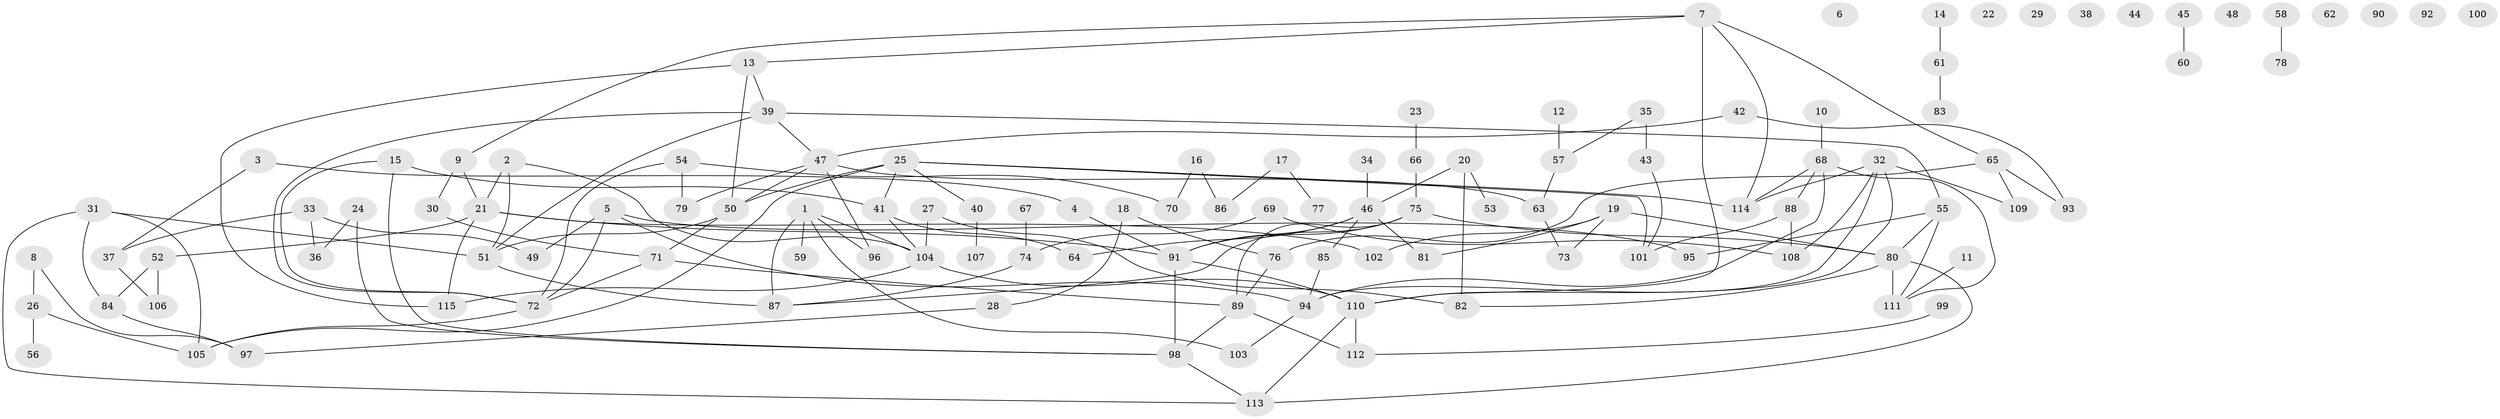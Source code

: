 // coarse degree distribution, {4: 0.06382978723404255, 2: 0.1702127659574468, 6: 0.0425531914893617, 7: 0.02127659574468085, 0: 0.2765957446808511, 19: 0.02127659574468085, 3: 0.14893617021276595, 1: 0.10638297872340426, 11: 0.02127659574468085, 5: 0.10638297872340426, 8: 0.02127659574468085}
// Generated by graph-tools (version 1.1) at 2025/16/03/04/25 18:16:31]
// undirected, 115 vertices, 154 edges
graph export_dot {
graph [start="1"]
  node [color=gray90,style=filled];
  1;
  2;
  3;
  4;
  5;
  6;
  7;
  8;
  9;
  10;
  11;
  12;
  13;
  14;
  15;
  16;
  17;
  18;
  19;
  20;
  21;
  22;
  23;
  24;
  25;
  26;
  27;
  28;
  29;
  30;
  31;
  32;
  33;
  34;
  35;
  36;
  37;
  38;
  39;
  40;
  41;
  42;
  43;
  44;
  45;
  46;
  47;
  48;
  49;
  50;
  51;
  52;
  53;
  54;
  55;
  56;
  57;
  58;
  59;
  60;
  61;
  62;
  63;
  64;
  65;
  66;
  67;
  68;
  69;
  70;
  71;
  72;
  73;
  74;
  75;
  76;
  77;
  78;
  79;
  80;
  81;
  82;
  83;
  84;
  85;
  86;
  87;
  88;
  89;
  90;
  91;
  92;
  93;
  94;
  95;
  96;
  97;
  98;
  99;
  100;
  101;
  102;
  103;
  104;
  105;
  106;
  107;
  108;
  109;
  110;
  111;
  112;
  113;
  114;
  115;
  1 -- 59;
  1 -- 87;
  1 -- 96;
  1 -- 103;
  1 -- 104;
  2 -- 21;
  2 -- 51;
  2 -- 104;
  3 -- 4;
  3 -- 37;
  4 -- 91;
  5 -- 49;
  5 -- 72;
  5 -- 94;
  5 -- 95;
  7 -- 9;
  7 -- 13;
  7 -- 65;
  7 -- 110;
  7 -- 114;
  8 -- 26;
  8 -- 97;
  9 -- 21;
  9 -- 30;
  10 -- 68;
  11 -- 111;
  12 -- 57;
  13 -- 39;
  13 -- 50;
  13 -- 115;
  14 -- 61;
  15 -- 41;
  15 -- 72;
  15 -- 98;
  16 -- 70;
  16 -- 86;
  17 -- 77;
  17 -- 86;
  18 -- 28;
  18 -- 76;
  19 -- 73;
  19 -- 80;
  19 -- 81;
  19 -- 102;
  20 -- 46;
  20 -- 53;
  20 -- 82;
  21 -- 52;
  21 -- 91;
  21 -- 102;
  21 -- 115;
  23 -- 66;
  24 -- 36;
  24 -- 98;
  25 -- 40;
  25 -- 41;
  25 -- 50;
  25 -- 101;
  25 -- 105;
  25 -- 114;
  26 -- 56;
  26 -- 105;
  27 -- 82;
  27 -- 104;
  28 -- 97;
  30 -- 71;
  31 -- 51;
  31 -- 84;
  31 -- 105;
  31 -- 113;
  32 -- 94;
  32 -- 108;
  32 -- 109;
  32 -- 110;
  32 -- 114;
  33 -- 36;
  33 -- 37;
  33 -- 49;
  34 -- 46;
  35 -- 43;
  35 -- 57;
  37 -- 106;
  39 -- 47;
  39 -- 51;
  39 -- 55;
  39 -- 72;
  40 -- 107;
  41 -- 64;
  41 -- 104;
  42 -- 47;
  42 -- 93;
  43 -- 101;
  45 -- 60;
  46 -- 64;
  46 -- 81;
  46 -- 85;
  46 -- 91;
  47 -- 50;
  47 -- 63;
  47 -- 79;
  47 -- 96;
  50 -- 51;
  50 -- 71;
  51 -- 87;
  52 -- 84;
  52 -- 106;
  54 -- 70;
  54 -- 72;
  54 -- 79;
  55 -- 80;
  55 -- 95;
  55 -- 111;
  57 -- 63;
  58 -- 78;
  61 -- 83;
  63 -- 73;
  65 -- 76;
  65 -- 93;
  65 -- 109;
  66 -- 75;
  67 -- 74;
  68 -- 88;
  68 -- 94;
  68 -- 111;
  68 -- 114;
  69 -- 74;
  69 -- 108;
  71 -- 72;
  71 -- 89;
  72 -- 105;
  74 -- 87;
  75 -- 80;
  75 -- 87;
  75 -- 89;
  75 -- 91;
  76 -- 89;
  80 -- 82;
  80 -- 111;
  80 -- 113;
  84 -- 97;
  85 -- 94;
  88 -- 101;
  88 -- 108;
  89 -- 98;
  89 -- 112;
  91 -- 98;
  91 -- 110;
  94 -- 103;
  98 -- 113;
  99 -- 112;
  104 -- 110;
  104 -- 115;
  110 -- 112;
  110 -- 113;
}
